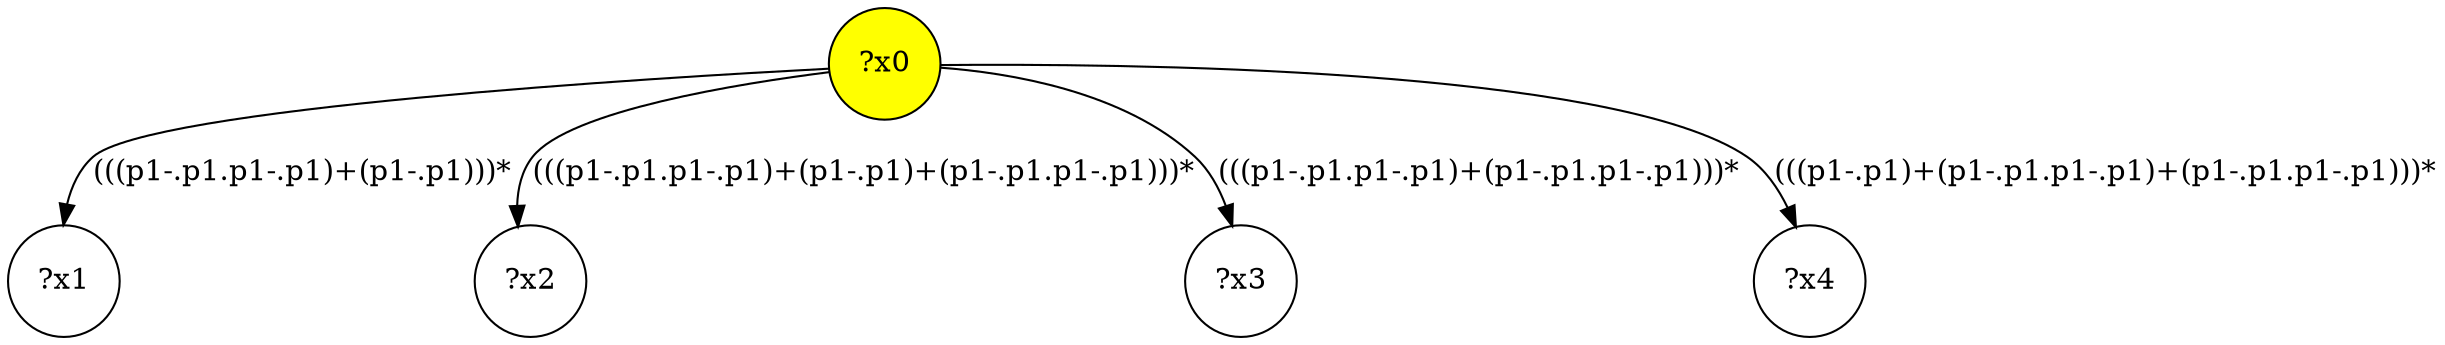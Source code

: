 digraph g {
	x0 [fillcolor="yellow", style="filled," shape=circle, label="?x0"];
	x1 [shape=circle, label="?x1"];
	x0 -> x1 [label="(((p1-.p1.p1-.p1)+(p1-.p1)))*"];
	x2 [shape=circle, label="?x2"];
	x0 -> x2 [label="(((p1-.p1.p1-.p1)+(p1-.p1)+(p1-.p1.p1-.p1)))*"];
	x3 [shape=circle, label="?x3"];
	x0 -> x3 [label="(((p1-.p1.p1-.p1)+(p1-.p1.p1-.p1)))*"];
	x4 [shape=circle, label="?x4"];
	x0 -> x4 [label="(((p1-.p1)+(p1-.p1.p1-.p1)+(p1-.p1.p1-.p1)))*"];
}
